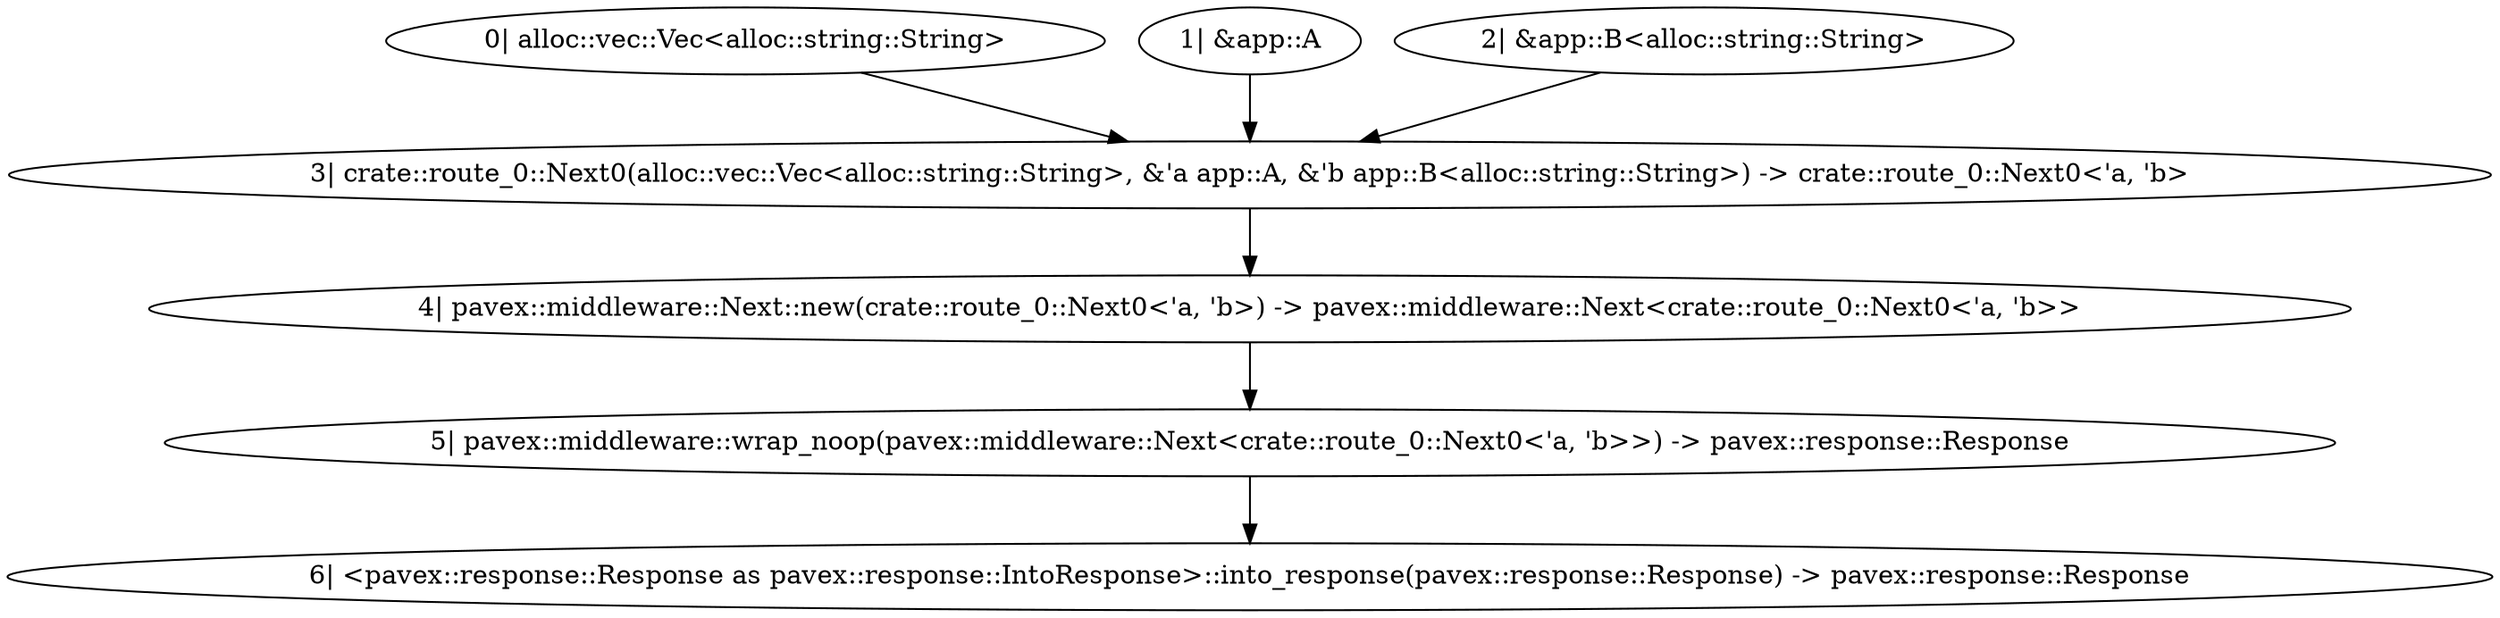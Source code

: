 digraph "GET / - 0" {
    0 [ label = "0| alloc::vec::Vec<alloc::string::String>"]
    1 [ label = "1| &app::A"]
    2 [ label = "2| &app::B<alloc::string::String>"]
    3 [ label = "3| crate::route_0::Next0(alloc::vec::Vec<alloc::string::String>, &'a app::A, &'b app::B<alloc::string::String>) -> crate::route_0::Next0<'a, 'b>"]
    4 [ label = "4| pavex::middleware::Next::new(crate::route_0::Next0<'a, 'b>) -> pavex::middleware::Next<crate::route_0::Next0<'a, 'b>>"]
    5 [ label = "5| pavex::middleware::wrap_noop(pavex::middleware::Next<crate::route_0::Next0<'a, 'b>>) -> pavex::response::Response"]
    6 [ label = "6| <pavex::response::Response as pavex::response::IntoResponse>::into_response(pavex::response::Response) -> pavex::response::Response"]
    4 -> 5 [ ]
    3 -> 4 [ ]
    2 -> 3 [ ]
    0 -> 3 [ ]
    5 -> 6 [ ]
    1 -> 3 [ ]
}
digraph "GET / - 1" {
    0 [ label = "0| alloc::vec::Vec<alloc::string::String>"]
    1 [ label = "1| &app::A"]
    2 [ label = "2| &app::B<alloc::string::String>"]
    3 [ label = "3| app::handler(&app::A, &app::B<alloc::string::String>, alloc::vec::Vec<alloc::string::String>) -> pavex::response::Response"]
    4 [ label = "4| <pavex::response::Response as pavex::response::IntoResponse>::into_response(pavex::response::Response) -> pavex::response::Response"]
    0 -> 3 [ ]
    2 -> 3 [ ]
    3 -> 4 [ ]
    1 -> 3 [ ]
}
digraph "* * - 0" {
    0 [ label = "0| &pavex::router::AllowedMethods"]
    1 [ label = "1| crate::route_1::Next0(&'a pavex::router::AllowedMethods) -> crate::route_1::Next0<'a>"]
    2 [ label = "2| pavex::middleware::Next::new(crate::route_1::Next0<'a>) -> pavex::middleware::Next<crate::route_1::Next0<'a>>"]
    3 [ label = "3| pavex::middleware::wrap_noop(pavex::middleware::Next<crate::route_1::Next0<'a>>) -> pavex::response::Response"]
    4 [ label = "4| <pavex::response::Response as pavex::response::IntoResponse>::into_response(pavex::response::Response) -> pavex::response::Response"]
    2 -> 3 [ ]
    1 -> 2 [ ]
    3 -> 4 [ ]
    0 -> 1 [ ]
}
digraph "* * - 1" {
    0 [ label = "0| &pavex::router::AllowedMethods"]
    1 [ label = "1| pavex::router::default_fallback(&pavex::router::AllowedMethods) -> pavex::response::Response"]
    2 [ label = "2| <pavex::response::Response as pavex::response::IntoResponse>::into_response(pavex::response::Response) -> pavex::response::Response"]
    1 -> 2 [ ]
    0 -> 1 [ ]
}
digraph app_state {
    0 [ label = "0| alloc::vec::Vec<alloc::string::String>"]
    1 [ label = "1| app::B<alloc::string::String>"]
    2 [ label = "2| app::A"]
    3 [ label = "3| crate::ApplicationState(app::A, app::B<alloc::string::String>, alloc::vec::Vec<alloc::string::String>) -> crate::ApplicationState"]
    0 -> 3 [ ]
    1 -> 3 [ ]
    2 -> 3 [ ]
}
